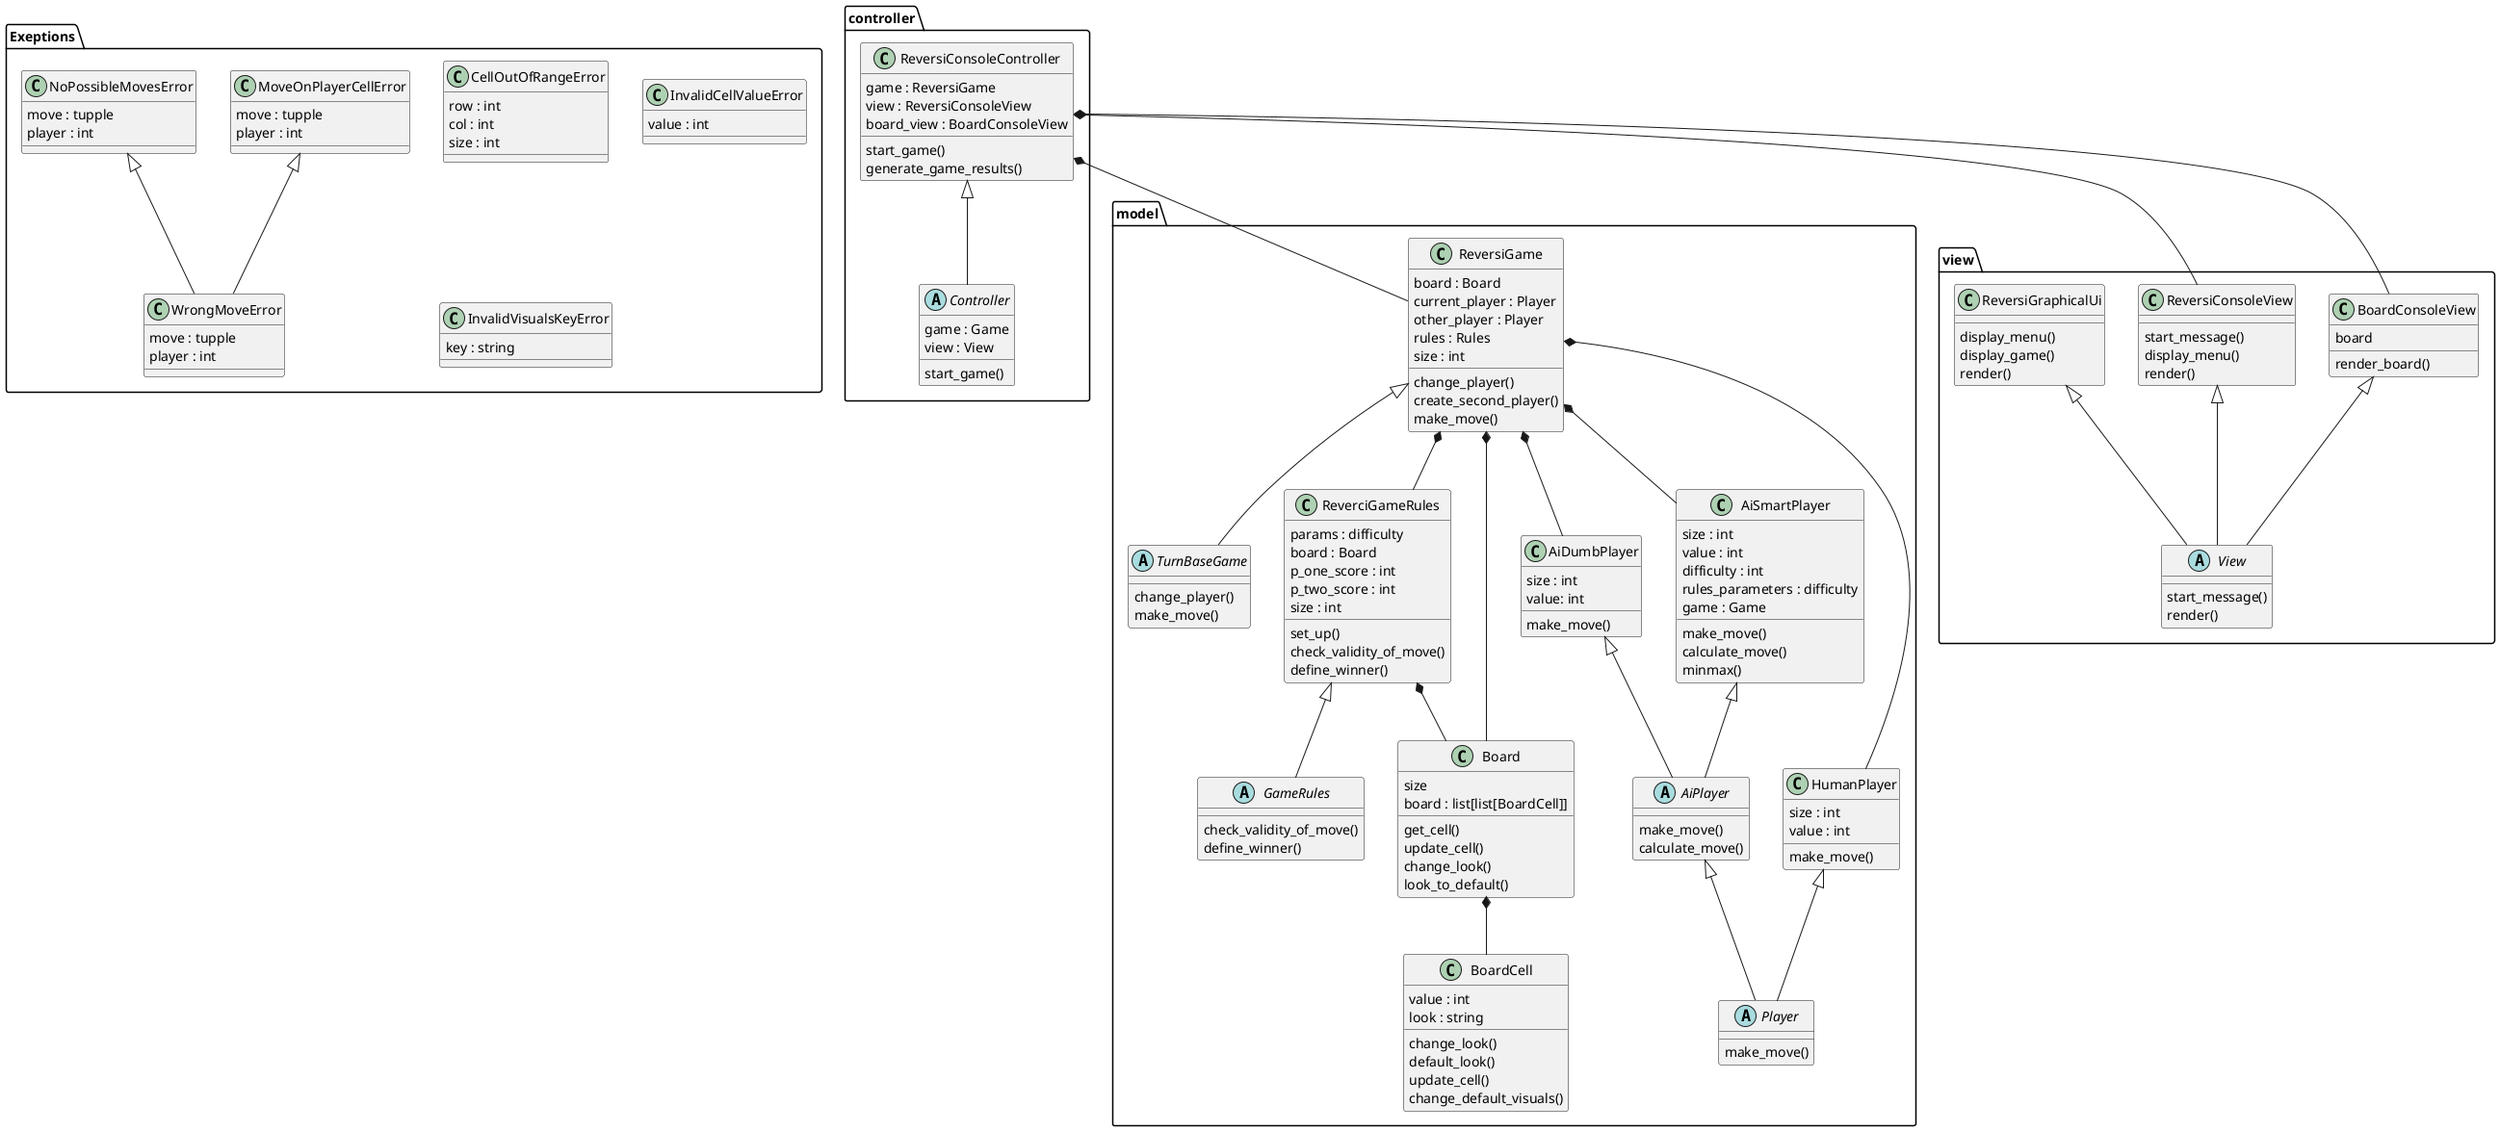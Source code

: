 @startuml Reversi

package model {

    abstract class TurnBaseGame {
    change_player()
    make_move()
    }

    abstract class GameRules {
    check_validity_of_move()
    define_winner()
    }

    class ReverciGameRules {
        params : difficulty
        board : Board
        p_one_score : int
        p_two_score : int
        size : int
        set_up()
        check_validity_of_move()
        define_winner()
    }

    ReversiGame *-- ReverciGameRules
    ReverciGameRules *-- Board
    ReverciGameRules <|-- GameRules

    class ReversiGame {
        board : Board
        current_player : Player
        other_player : Player
        rules : Rules
        size : int
        change_player()
        create_second_player()
        make_move()
    }

    ReversiGame <|-- TurnBaseGame


    abstract class Player {
        make_move()
    }


    abstract class AiPlayer {
        make_move()
        calculate_move()
    }

    class AiDumbPlayer {
        size : int
        value: int
        make_move()
    }

    class AiSmartPlayer {
        size : int
        value : int
        difficulty : int
        rules_parameters : difficulty
        game : Game
        make_move()
        calculate_move()
        minmax()
    }


    class HumanPlayer {
        size : int
        value : int
        make_move()
    }


    AiPlayer <|-- Player
    HumanPlayer <|-- Player
    AiDumbPlayer <|-- AiPlayer
    AiSmartPlayer <|-- AiPlayer

    ReversiGame *-- HumanPlayer
    ReversiGame *-- AiDumbPlayer
    ReversiGame *-- AiSmartPlayer


    class Board {
        size
        board : list[list[BoardCell]]
        get_cell()
        update_cell()
        change_look()
        look_to_default()
    }

    class BoardCell {
        value : int
        look : string
        change_look()
        default_look()
        update_cell()
        change_default_visuals()
    }

    Board *-- BoardCell
    ReversiGame *-- Board

}

package view {
    abstract class View {
    start_message()
    render()
    }

    class BoardConsoleView {
        board
        render_board()
    }



    class ReversiConsoleView {
        start_message()
        display_menu()
        render()
    }

    class ReversiGraphicalUi {
        display_menu()
        display_game()
        render()
    }

    ReversiConsoleView <|-- View
    ReversiGraphicalUi <|-- View
    BoardConsoleView <|-- View

}


package controller {
    abstract class Controller {
    game : Game
    view : View
    start_game()
    }

    class ReversiConsoleController {
        game : ReversiGame
        view : ReversiConsoleView
        board_view : BoardConsoleView
        start_game()
        generate_game_results()
    }
}





package Exeptions {

    class WrongMoveError{
        move : tupple
        player : int
    }

    class CellOutOfRangeError{
        row : int
        col : int
        size : int
    }

    class InvalidCellValueError {
        value : int
    }

    class InvalidVisualsKeyError {
        key : string
    }

    class MoveOnPlayerCellError {
        move : tupple
        player : int
    }

    class NoPossibleMovesError {
        move : tupple
        player : int
    }


MoveOnPlayerCellError <|-- WrongMoveError
NoPossibleMovesError<|-- WrongMoveError
}





ReversiConsoleController <|-- Controller


ReversiConsoleController *-- ReversiConsoleView
ReversiConsoleController *-- BoardConsoleView
ReversiConsoleController *-- ReversiGame


@enduml